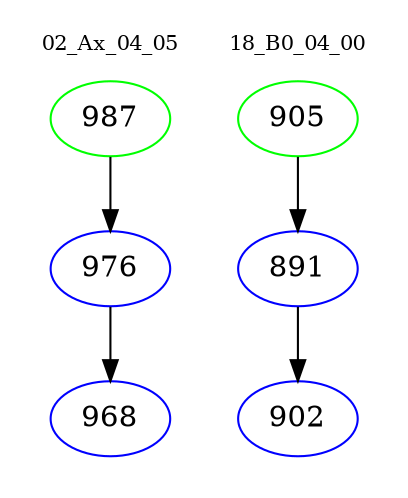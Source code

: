digraph{
subgraph cluster_0 {
color = white
label = "02_Ax_04_05";
fontsize=10;
T0_987 [label="987", color="green"]
T0_987 -> T0_976 [color="black"]
T0_976 [label="976", color="blue"]
T0_976 -> T0_968 [color="black"]
T0_968 [label="968", color="blue"]
}
subgraph cluster_1 {
color = white
label = "18_B0_04_00";
fontsize=10;
T1_905 [label="905", color="green"]
T1_905 -> T1_891 [color="black"]
T1_891 [label="891", color="blue"]
T1_891 -> T1_902 [color="black"]
T1_902 [label="902", color="blue"]
}
}

